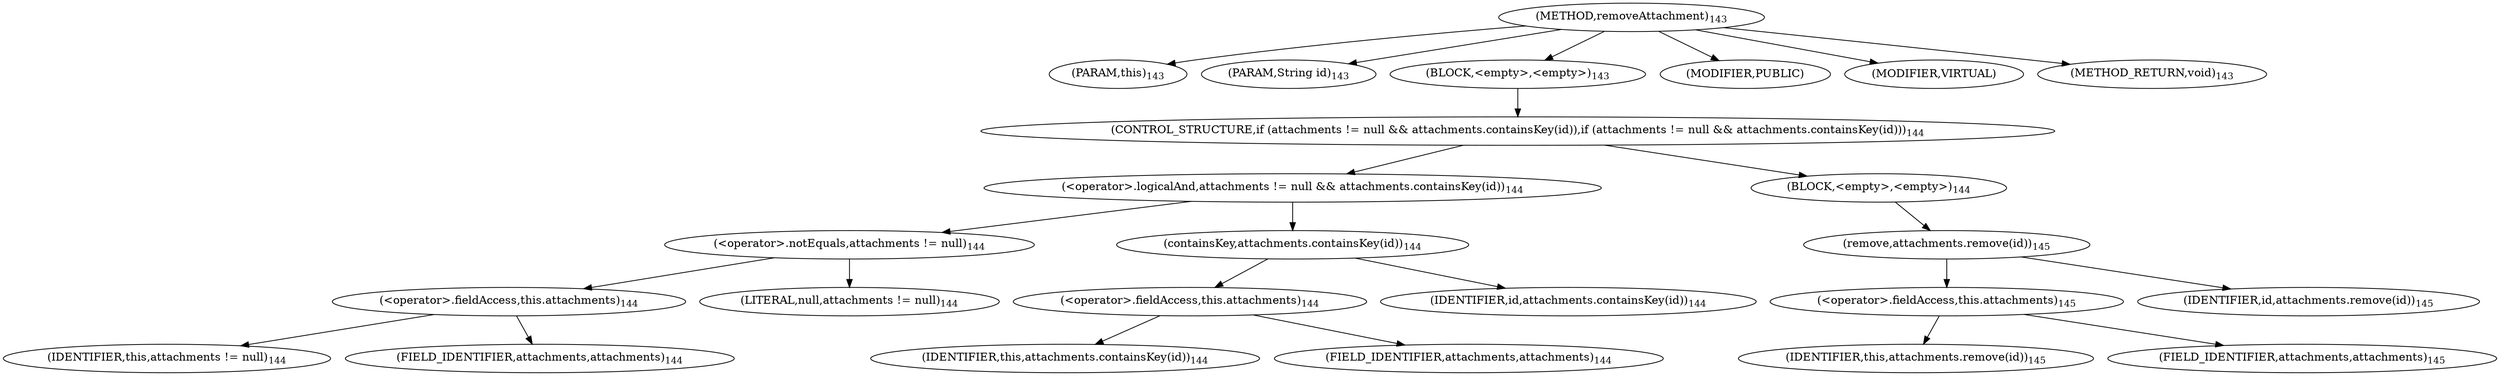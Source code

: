 digraph "removeAttachment" {  
"294" [label = <(METHOD,removeAttachment)<SUB>143</SUB>> ]
"295" [label = <(PARAM,this)<SUB>143</SUB>> ]
"296" [label = <(PARAM,String id)<SUB>143</SUB>> ]
"297" [label = <(BLOCK,&lt;empty&gt;,&lt;empty&gt;)<SUB>143</SUB>> ]
"298" [label = <(CONTROL_STRUCTURE,if (attachments != null &amp;&amp; attachments.containsKey(id)),if (attachments != null &amp;&amp; attachments.containsKey(id)))<SUB>144</SUB>> ]
"299" [label = <(&lt;operator&gt;.logicalAnd,attachments != null &amp;&amp; attachments.containsKey(id))<SUB>144</SUB>> ]
"300" [label = <(&lt;operator&gt;.notEquals,attachments != null)<SUB>144</SUB>> ]
"301" [label = <(&lt;operator&gt;.fieldAccess,this.attachments)<SUB>144</SUB>> ]
"302" [label = <(IDENTIFIER,this,attachments != null)<SUB>144</SUB>> ]
"303" [label = <(FIELD_IDENTIFIER,attachments,attachments)<SUB>144</SUB>> ]
"304" [label = <(LITERAL,null,attachments != null)<SUB>144</SUB>> ]
"305" [label = <(containsKey,attachments.containsKey(id))<SUB>144</SUB>> ]
"306" [label = <(&lt;operator&gt;.fieldAccess,this.attachments)<SUB>144</SUB>> ]
"307" [label = <(IDENTIFIER,this,attachments.containsKey(id))<SUB>144</SUB>> ]
"308" [label = <(FIELD_IDENTIFIER,attachments,attachments)<SUB>144</SUB>> ]
"309" [label = <(IDENTIFIER,id,attachments.containsKey(id))<SUB>144</SUB>> ]
"310" [label = <(BLOCK,&lt;empty&gt;,&lt;empty&gt;)<SUB>144</SUB>> ]
"311" [label = <(remove,attachments.remove(id))<SUB>145</SUB>> ]
"312" [label = <(&lt;operator&gt;.fieldAccess,this.attachments)<SUB>145</SUB>> ]
"313" [label = <(IDENTIFIER,this,attachments.remove(id))<SUB>145</SUB>> ]
"314" [label = <(FIELD_IDENTIFIER,attachments,attachments)<SUB>145</SUB>> ]
"315" [label = <(IDENTIFIER,id,attachments.remove(id))<SUB>145</SUB>> ]
"316" [label = <(MODIFIER,PUBLIC)> ]
"317" [label = <(MODIFIER,VIRTUAL)> ]
"318" [label = <(METHOD_RETURN,void)<SUB>143</SUB>> ]
  "294" -> "295" 
  "294" -> "296" 
  "294" -> "297" 
  "294" -> "316" 
  "294" -> "317" 
  "294" -> "318" 
  "297" -> "298" 
  "298" -> "299" 
  "298" -> "310" 
  "299" -> "300" 
  "299" -> "305" 
  "300" -> "301" 
  "300" -> "304" 
  "301" -> "302" 
  "301" -> "303" 
  "305" -> "306" 
  "305" -> "309" 
  "306" -> "307" 
  "306" -> "308" 
  "310" -> "311" 
  "311" -> "312" 
  "311" -> "315" 
  "312" -> "313" 
  "312" -> "314" 
}
